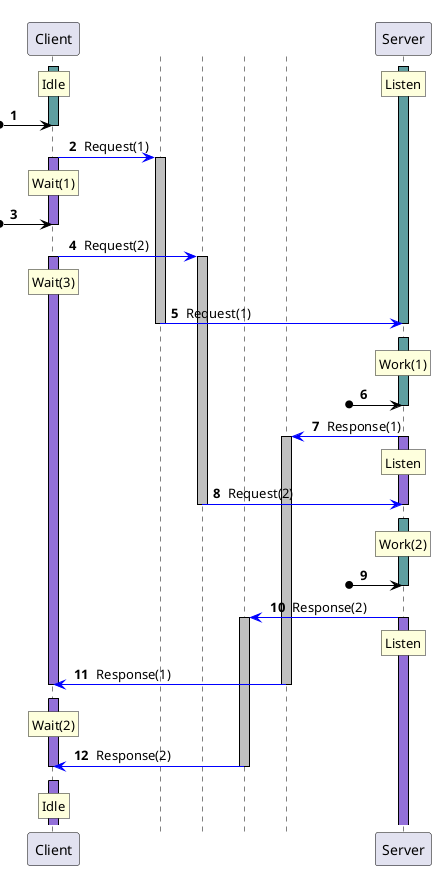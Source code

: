 @startuml
autonumber " <b>#</b> "
skinparam shadowing false
skinparam sequence {
ArrowColor Black
ActorBorderColor Black
LifeLineBorderColor Black
LifeLineBackgroundColor Black
ParticipantBorderColor Black
}
skinparam ControlBorderColor White
skinparam ControlBackgroundColor White
participant "Client" as A0 order 10100
activate A0 #CadetBlue
participant "Server" as A1 order 10200
activate A1 #CadetBlue
rnote over A0 : Idle
/ rnote over A1 : Listen
?o-> A0
deactivate A0
control " " as T0 order 10101
A0 -[#Blue]> T0 : Request(1)
activate T0 #Silver
rnote over A0 : Wait(1)
activate A0 #MediumPurple
?o-> A0
deactivate A0
control " " as T1 order 10102
A0 -[#Blue]> T1 : Request(2)
activate T1 #Silver
rnote over A0 : Wait(3)
activate A0 #MediumPurple
T0 -[#Blue]> A1 : Request(1)
deactivate T0
deactivate A1
autonumber stop
?-[#White]\ A1
autonumber resume
rnote over A1 : Work(1)
activate A1 #CadetBlue
?o-> A1
deactivate A1
control " " as T2 order 10199
A1 -[#Blue]> T2 : Response(1)
activate T2 #Silver
rnote over A1 : Listen
activate A1 #MediumPurple
T1 -[#Blue]> A1 : Request(2)
deactivate T1
deactivate A1
autonumber stop
?-[#White]\ A1
autonumber resume
rnote over A1 : Work(2)
activate A1 #CadetBlue
?o-> A1
deactivate A1
control " " as T3 order 10198
A1 -[#Blue]> T3 : Response(2)
activate T3 #Silver
rnote over A1 : Listen
activate A1 #MediumPurple
T2 -[#Blue]> A0 : Response(1)
deactivate T2
deactivate A0
autonumber stop
?-[#White]\ A0
autonumber resume
rnote over A0 : Wait(2)
activate A0 #MediumPurple
T3 -[#Blue]> A0 : Response(2)
deactivate T3
deactivate A0
autonumber stop
?-[#White]\ A0
autonumber resume
rnote over A0 : Idle
activate A0 #MediumPurple
@enduml

